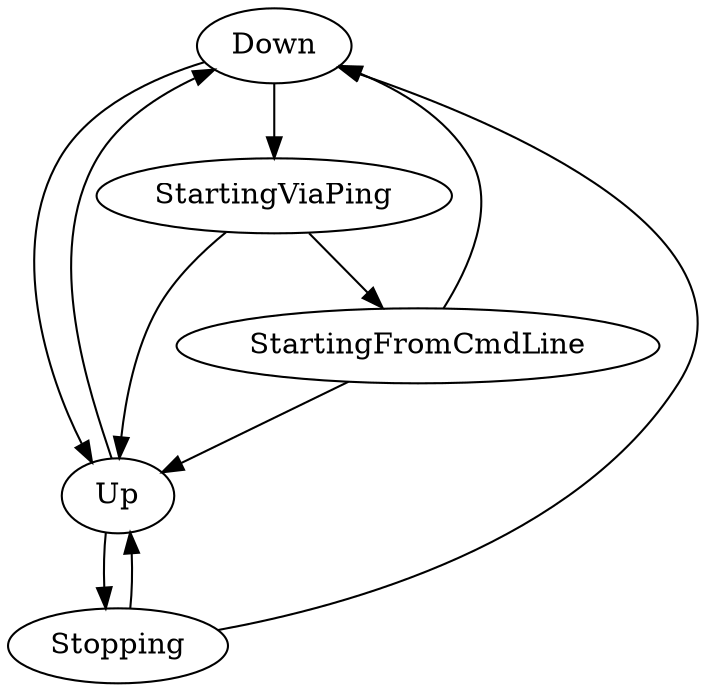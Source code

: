 digraph G {
  //rankdir=LR;
  //Unknown -> Up;
  //Unknown -> Down;
  Down -> Up;
  Down -> StartingViaPing;
  StartingViaPing -> StartingFromCmdLine;
  StartingViaPing -> Up;
  StartingFromCmdLine -> Up;
  StartingFromCmdLine -> Down;
  Up -> Down;
  Up -> Stopping;
  Stopping -> Up;
  Stopping -> Down;
}
